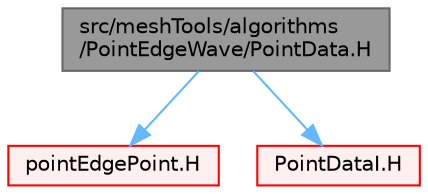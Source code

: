 digraph "src/meshTools/algorithms/PointEdgeWave/PointData.H"
{
 // LATEX_PDF_SIZE
  bgcolor="transparent";
  edge [fontname=Helvetica,fontsize=10,labelfontname=Helvetica,labelfontsize=10];
  node [fontname=Helvetica,fontsize=10,shape=box,height=0.2,width=0.4];
  Node1 [id="Node000001",label="src/meshTools/algorithms\l/PointEdgeWave/PointData.H",height=0.2,width=0.4,color="gray40", fillcolor="grey60", style="filled", fontcolor="black",tooltip=" "];
  Node1 -> Node2 [id="edge1_Node000001_Node000002",color="steelblue1",style="solid",tooltip=" "];
  Node2 [id="Node000002",label="pointEdgePoint.H",height=0.2,width=0.4,color="red", fillcolor="#FFF0F0", style="filled",URL="$pointEdgePoint_8H.html",tooltip=" "];
  Node1 -> Node283 [id="edge2_Node000001_Node000283",color="steelblue1",style="solid",tooltip=" "];
  Node283 [id="Node000283",label="PointDataI.H",height=0.2,width=0.4,color="red", fillcolor="#FFF0F0", style="filled",URL="$PointDataI_8H.html",tooltip=" "];
}
